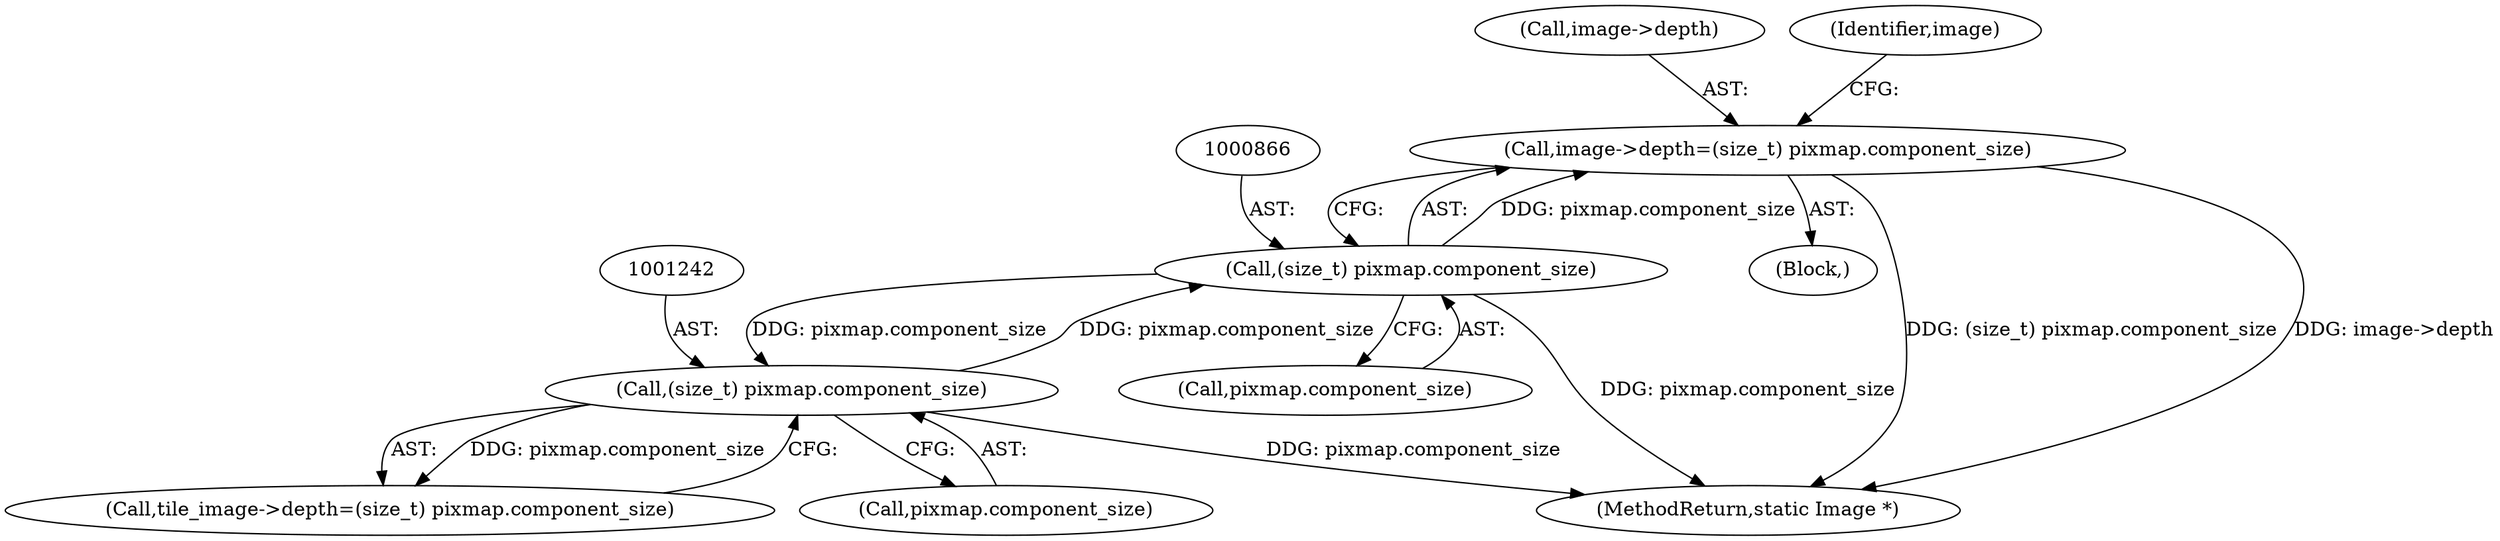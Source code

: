 digraph "0_ImageMagick_afa878a689870c28b6994ecf3bb8dbfb2b76d135@pointer" {
"1000861" [label="(Call,image->depth=(size_t) pixmap.component_size)"];
"1000865" [label="(Call,(size_t) pixmap.component_size)"];
"1001241" [label="(Call,(size_t) pixmap.component_size)"];
"1000865" [label="(Call,(size_t) pixmap.component_size)"];
"1000862" [label="(Call,image->depth)"];
"1001237" [label="(Call,tile_image->depth=(size_t) pixmap.component_size)"];
"1000873" [label="(Identifier,image)"];
"1000867" [label="(Call,pixmap.component_size)"];
"1001243" [label="(Call,pixmap.component_size)"];
"1000776" [label="(Block,)"];
"1000861" [label="(Call,image->depth=(size_t) pixmap.component_size)"];
"1002647" [label="(MethodReturn,static Image *)"];
"1001241" [label="(Call,(size_t) pixmap.component_size)"];
"1000861" -> "1000776"  [label="AST: "];
"1000861" -> "1000865"  [label="CFG: "];
"1000862" -> "1000861"  [label="AST: "];
"1000865" -> "1000861"  [label="AST: "];
"1000873" -> "1000861"  [label="CFG: "];
"1000861" -> "1002647"  [label="DDG: (size_t) pixmap.component_size"];
"1000861" -> "1002647"  [label="DDG: image->depth"];
"1000865" -> "1000861"  [label="DDG: pixmap.component_size"];
"1000865" -> "1000867"  [label="CFG: "];
"1000866" -> "1000865"  [label="AST: "];
"1000867" -> "1000865"  [label="AST: "];
"1000865" -> "1002647"  [label="DDG: pixmap.component_size"];
"1001241" -> "1000865"  [label="DDG: pixmap.component_size"];
"1000865" -> "1001241"  [label="DDG: pixmap.component_size"];
"1001241" -> "1001237"  [label="AST: "];
"1001241" -> "1001243"  [label="CFG: "];
"1001242" -> "1001241"  [label="AST: "];
"1001243" -> "1001241"  [label="AST: "];
"1001237" -> "1001241"  [label="CFG: "];
"1001241" -> "1002647"  [label="DDG: pixmap.component_size"];
"1001241" -> "1001237"  [label="DDG: pixmap.component_size"];
}
